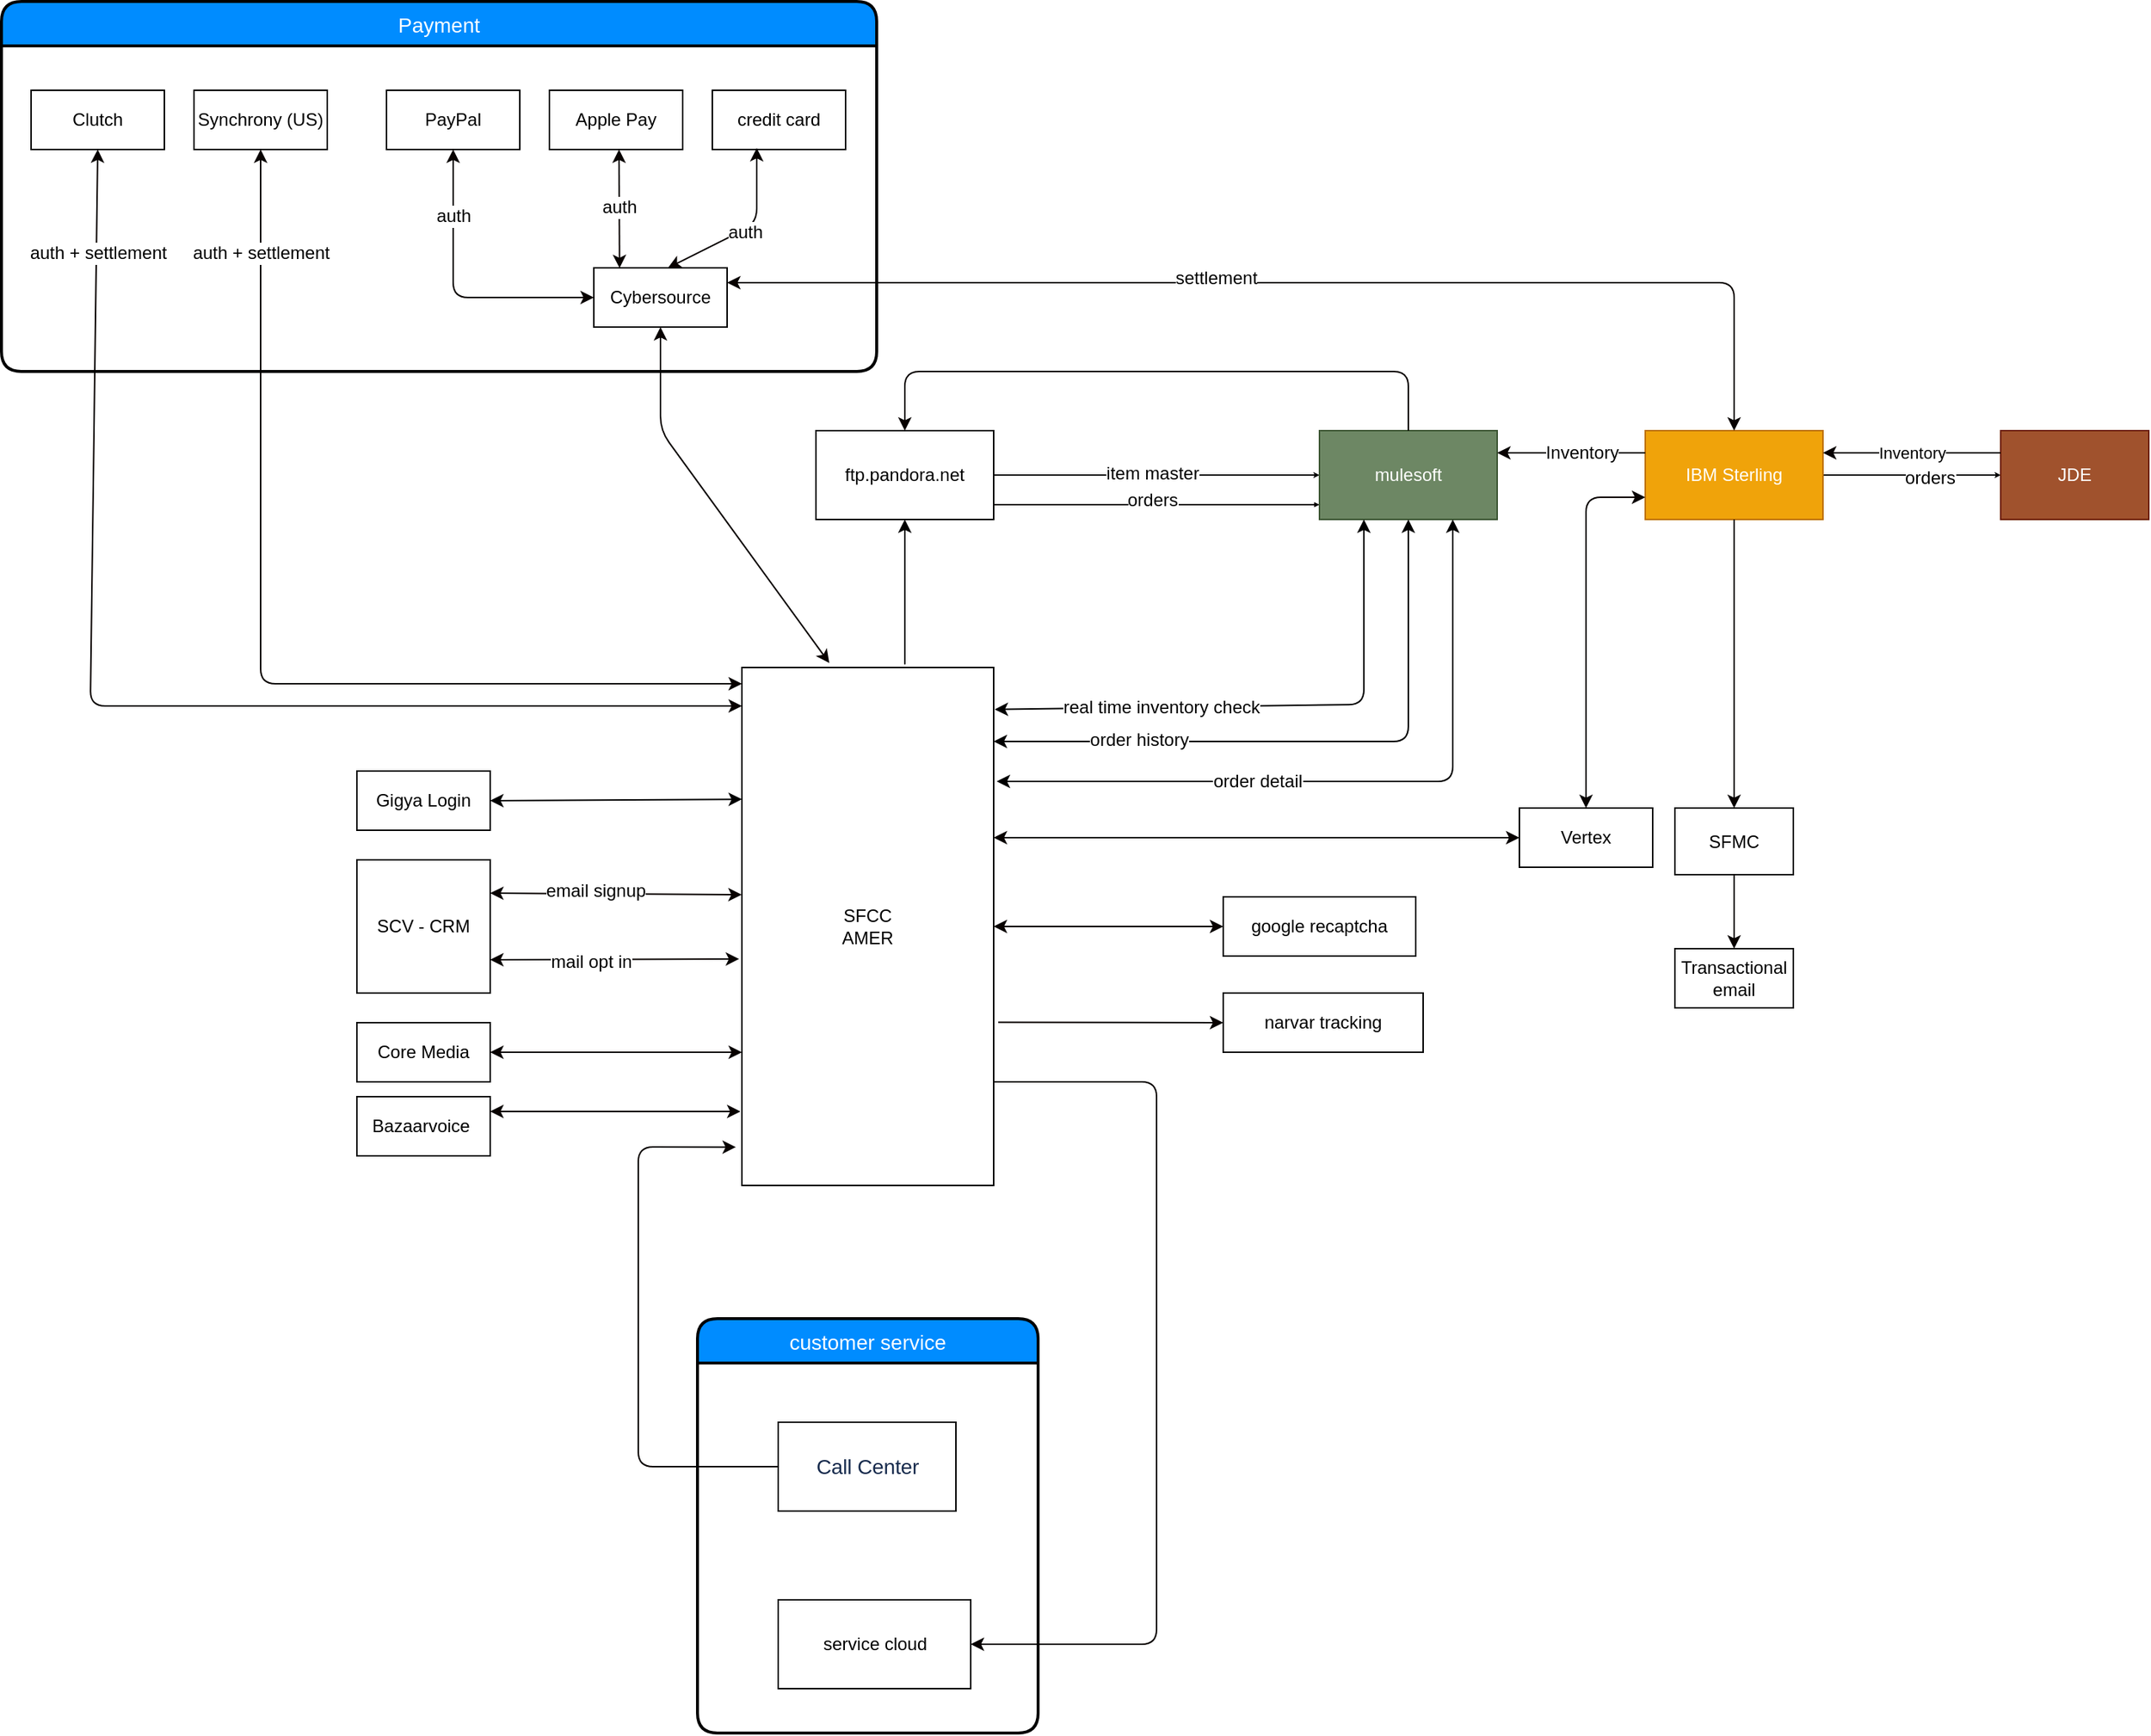 <mxfile version="12.0.2" type="github" pages="2"><diagram name="Page-1" id="3icEu7I5XqVcEI4lYJHm"><mxGraphModel dx="2571" dy="1733" grid="1" gridSize="10" guides="1" tooltips="1" connect="1" arrows="1" fold="1" page="1" pageScale="1" pageWidth="850" pageHeight="1100" math="0" shadow="0"><root><mxCell id="0"/><mxCell id="1" parent="0"/><mxCell id="V_cC2gT6HBl9BK8JK8mR-5" value="" style="edgeStyle=orthogonalEdgeStyle;rounded=0;orthogonalLoop=1;jettySize=auto;html=1;exitX=0.647;exitY=-0.006;exitDx=0;exitDy=0;exitPerimeter=0;" parent="1" source="V_cC2gT6HBl9BK8JK8mR-1" target="V_cC2gT6HBl9BK8JK8mR-4" edge="1"><mxGeometry relative="1" as="geometry"/></mxCell><mxCell id="V_cC2gT6HBl9BK8JK8mR-1" value="SFCC&lt;br&gt;AMER" style="rounded=0;whiteSpace=wrap;html=1;" parent="1" vertex="1"><mxGeometry x="-570" y="280" width="170" height="350" as="geometry"/></mxCell><mxCell id="V_cC2gT6HBl9BK8JK8mR-44" value="Core Media" style="rounded=0;whiteSpace=wrap;html=1;" parent="1" vertex="1"><mxGeometry x="-830" y="520" width="90" height="40" as="geometry"/></mxCell><mxCell id="V_cC2gT6HBl9BK8JK8mR-7" value="" style="edgeStyle=orthogonalEdgeStyle;rounded=0;orthogonalLoop=1;jettySize=auto;html=1;strokeWidth=1;fillColor=#fa6800;strokeColor=#080200;endArrow=block;endFill=1;endSize=1;jumpSize=1;" parent="1" source="V_cC2gT6HBl9BK8JK8mR-4" target="V_cC2gT6HBl9BK8JK8mR-6" edge="1"><mxGeometry relative="1" as="geometry"><Array as="points"><mxPoint x="-240" y="170"/><mxPoint x="-240" y="170"/></Array></mxGeometry></mxCell><mxCell id="V_cC2gT6HBl9BK8JK8mR-15" value="orders" style="text;html=1;resizable=0;points=[];align=center;verticalAlign=middle;labelBackgroundColor=#ffffff;" parent="V_cC2gT6HBl9BK8JK8mR-7" vertex="1" connectable="0"><mxGeometry x="-0.027" y="3" relative="1" as="geometry"><mxPoint as="offset"/></mxGeometry></mxCell><mxCell id="V_cC2gT6HBl9BK8JK8mR-20" value="" style="edgeStyle=orthogonalEdgeStyle;rounded=0;jumpSize=1;orthogonalLoop=1;jettySize=auto;html=1;endArrow=classic;endFill=1;endSize=1;strokeWidth=1;entryX=0;entryY=0.5;entryDx=0;entryDy=0;" parent="1" source="V_cC2gT6HBl9BK8JK8mR-4" target="V_cC2gT6HBl9BK8JK8mR-6" edge="1"><mxGeometry relative="1" as="geometry"><mxPoint x="-320" y="150" as="targetPoint"/></mxGeometry></mxCell><mxCell id="V_cC2gT6HBl9BK8JK8mR-21" value="item master" style="text;html=1;resizable=0;points=[];align=center;verticalAlign=middle;labelBackgroundColor=#ffffff;" parent="V_cC2gT6HBl9BK8JK8mR-20" vertex="1" connectable="0"><mxGeometry x="-0.028" y="1" relative="1" as="geometry"><mxPoint as="offset"/></mxGeometry></mxCell><mxCell id="V_cC2gT6HBl9BK8JK8mR-4" value="ftp.pandora.net" style="rounded=0;whiteSpace=wrap;html=1;" parent="1" vertex="1"><mxGeometry x="-520" y="120" width="120" height="60" as="geometry"/></mxCell><mxCell id="V_cC2gT6HBl9BK8JK8mR-6" value="mulesoft" style="rounded=0;whiteSpace=wrap;html=1;fillColor=#6d8764;strokeColor=#3A5431;fontColor=#ffffff;" parent="1" vertex="1"><mxGeometry x="-180" y="120" width="120" height="60" as="geometry"/></mxCell><mxCell id="V_cC2gT6HBl9BK8JK8mR-24" value="" style="edgeStyle=orthogonalEdgeStyle;rounded=0;jumpSize=1;orthogonalLoop=1;jettySize=auto;html=1;endArrow=classic;endFill=1;endSize=1;strokeWidth=1;" parent="1" source="V_cC2gT6HBl9BK8JK8mR-8" target="V_cC2gT6HBl9BK8JK8mR-23" edge="1"><mxGeometry relative="1" as="geometry"/></mxCell><mxCell id="V_cC2gT6HBl9BK8JK8mR-97" value="orders" style="text;html=1;resizable=0;points=[];align=center;verticalAlign=middle;labelBackgroundColor=#ffffff;" parent="V_cC2gT6HBl9BK8JK8mR-24" vertex="1" connectable="0"><mxGeometry x="0.2" y="-2" relative="1" as="geometry"><mxPoint as="offset"/></mxGeometry></mxCell><mxCell id="V_cC2gT6HBl9BK8JK8mR-8" value="IBM Sterling" style="rounded=0;whiteSpace=wrap;html=1;fillColor=#f0a30a;strokeColor=#BD7000;fontColor=#ffffff;" parent="1" vertex="1"><mxGeometry x="40" y="120" width="120" height="60" as="geometry"/></mxCell><mxCell id="V_cC2gT6HBl9BK8JK8mR-23" value="JDE" style="rounded=0;whiteSpace=wrap;html=1;fillColor=#a0522d;strokeColor=#6D1F00;fontColor=#ffffff;" parent="1" vertex="1"><mxGeometry x="280" y="120" width="100" height="60" as="geometry"/></mxCell><mxCell id="V_cC2gT6HBl9BK8JK8mR-33" value="" style="endArrow=classic;startArrow=classic;html=1;strokeWidth=1;entryX=0.25;entryY=1;entryDx=0;entryDy=0;exitX=1.004;exitY=0.081;exitDx=0;exitDy=0;exitPerimeter=0;" parent="1" source="V_cC2gT6HBl9BK8JK8mR-1" target="V_cC2gT6HBl9BK8JK8mR-6" edge="1"><mxGeometry width="50" height="50" relative="1" as="geometry"><mxPoint x="-400" y="340" as="sourcePoint"/><mxPoint x="-350" y="290" as="targetPoint"/><Array as="points"><mxPoint x="-150" y="305"/></Array></mxGeometry></mxCell><mxCell id="V_cC2gT6HBl9BK8JK8mR-34" value="real time inventory check" style="text;html=1;resizable=0;points=[];align=center;verticalAlign=middle;labelBackgroundColor=#ffffff;" parent="V_cC2gT6HBl9BK8JK8mR-33" vertex="1" connectable="0"><mxGeometry x="-0.398" relative="1" as="geometry"><mxPoint as="offset"/></mxGeometry></mxCell><mxCell id="V_cC2gT6HBl9BK8JK8mR-35" value="" style="endArrow=classic;startArrow=classic;html=1;strokeWidth=1;entryX=0.5;entryY=1;entryDx=0;entryDy=0;" parent="1" target="V_cC2gT6HBl9BK8JK8mR-6" edge="1"><mxGeometry width="50" height="50" relative="1" as="geometry"><mxPoint x="-400" y="330" as="sourcePoint"/><mxPoint x="-350" y="310" as="targetPoint"/><Array as="points"><mxPoint x="-120" y="330"/></Array></mxGeometry></mxCell><mxCell id="V_cC2gT6HBl9BK8JK8mR-36" value="order history" style="text;html=1;resizable=0;points=[];align=center;verticalAlign=middle;labelBackgroundColor=#ffffff;" parent="V_cC2gT6HBl9BK8JK8mR-35" vertex="1" connectable="0"><mxGeometry x="-0.545" y="1" relative="1" as="geometry"><mxPoint as="offset"/></mxGeometry></mxCell><mxCell id="V_cC2gT6HBl9BK8JK8mR-37" value="" style="endArrow=classic;startArrow=classic;html=1;strokeWidth=1;entryX=0.75;entryY=1;entryDx=0;entryDy=0;exitX=1.012;exitY=0.22;exitDx=0;exitDy=0;exitPerimeter=0;" parent="1" source="V_cC2gT6HBl9BK8JK8mR-1" target="V_cC2gT6HBl9BK8JK8mR-6" edge="1"><mxGeometry width="50" height="50" relative="1" as="geometry"><mxPoint x="-400" y="370" as="sourcePoint"/><mxPoint x="-350" y="320" as="targetPoint"/><Array as="points"><mxPoint x="-90" y="357"/></Array></mxGeometry></mxCell><mxCell id="V_cC2gT6HBl9BK8JK8mR-38" value="order detail" style="text;html=1;resizable=0;points=[];align=center;verticalAlign=middle;labelBackgroundColor=#ffffff;" parent="V_cC2gT6HBl9BK8JK8mR-37" vertex="1" connectable="0"><mxGeometry x="-0.276" relative="1" as="geometry"><mxPoint as="offset"/></mxGeometry></mxCell><mxCell id="V_cC2gT6HBl9BK8JK8mR-39" value="Gigya Login" style="rounded=0;whiteSpace=wrap;html=1;" parent="1" vertex="1"><mxGeometry x="-830" y="350" width="90" height="40" as="geometry"/></mxCell><mxCell id="V_cC2gT6HBl9BK8JK8mR-40" value="" style="endArrow=classic;startArrow=classic;html=1;strokeWidth=1;exitX=1;exitY=0.5;exitDx=0;exitDy=0;entryX=0;entryY=0.126;entryDx=0;entryDy=0;entryPerimeter=0;" parent="1" source="V_cC2gT6HBl9BK8JK8mR-39" edge="1"><mxGeometry width="50" height="50" relative="1" as="geometry"><mxPoint x="-620" y="390" as="sourcePoint"/><mxPoint x="-570" y="369.06" as="targetPoint"/><Array as="points"/></mxGeometry></mxCell><mxCell id="V_cC2gT6HBl9BK8JK8mR-41" value="SCV - CRM" style="rounded=0;whiteSpace=wrap;html=1;" parent="1" vertex="1"><mxGeometry x="-830" y="410" width="90" height="90" as="geometry"/></mxCell><mxCell id="V_cC2gT6HBl9BK8JK8mR-42" value="SFMC" style="rounded=0;whiteSpace=wrap;html=1;" parent="1" vertex="1"><mxGeometry x="60" y="375" width="80" height="45" as="geometry"/></mxCell><mxCell id="V_cC2gT6HBl9BK8JK8mR-48" value="" style="endArrow=classic;startArrow=classic;html=1;strokeColor=#080200;strokeWidth=1;exitX=1;exitY=0.25;exitDx=0;exitDy=0;entryX=-0.001;entryY=0.334;entryDx=0;entryDy=0;entryPerimeter=0;" parent="1" source="V_cC2gT6HBl9BK8JK8mR-41" edge="1"><mxGeometry width="50" height="50" relative="1" as="geometry"><mxPoint x="-590" y="420" as="sourcePoint"/><mxPoint x="-570.17" y="433.54" as="targetPoint"/></mxGeometry></mxCell><mxCell id="V_cC2gT6HBl9BK8JK8mR-49" value="email signup" style="text;html=1;resizable=0;points=[];align=center;verticalAlign=middle;labelBackgroundColor=#ffffff;" parent="V_cC2gT6HBl9BK8JK8mR-48" vertex="1" connectable="0"><mxGeometry x="-0.165" y="2" relative="1" as="geometry"><mxPoint as="offset"/></mxGeometry></mxCell><mxCell id="V_cC2gT6HBl9BK8JK8mR-50" value="" style="endArrow=classic;startArrow=classic;html=1;strokeColor=#080200;strokeWidth=1;exitX=1;exitY=0.75;exitDx=0;exitDy=0;entryX=-0.011;entryY=0.474;entryDx=0;entryDy=0;entryPerimeter=0;" parent="1" source="V_cC2gT6HBl9BK8JK8mR-41" edge="1"><mxGeometry width="50" height="50" relative="1" as="geometry"><mxPoint x="-670" y="390" as="sourcePoint"/><mxPoint x="-571.87" y="476.94" as="targetPoint"/></mxGeometry></mxCell><mxCell id="V_cC2gT6HBl9BK8JK8mR-51" value="mail opt in" style="text;html=1;resizable=0;points=[];align=center;verticalAlign=middle;labelBackgroundColor=#ffffff;" parent="V_cC2gT6HBl9BK8JK8mR-50" vertex="1" connectable="0"><mxGeometry x="-0.291" relative="1" as="geometry"><mxPoint x="8.5" y="1" as="offset"/></mxGeometry></mxCell><mxCell id="V_cC2gT6HBl9BK8JK8mR-56" value="Cybersource" style="rounded=0;whiteSpace=wrap;html=1;" parent="1" vertex="1"><mxGeometry x="-670" y="10" width="90" height="40" as="geometry"/></mxCell><mxCell id="V_cC2gT6HBl9BK8JK8mR-63" value="Apple Pay" style="rounded=0;whiteSpace=wrap;html=1;" parent="1" vertex="1"><mxGeometry x="-700" y="-110" width="90" height="40" as="geometry"/></mxCell><mxCell id="V_cC2gT6HBl9BK8JK8mR-58" value="" style="endArrow=classic;startArrow=classic;html=1;strokeColor=#080200;strokeWidth=1;entryX=0.5;entryY=1;entryDx=0;entryDy=0;" parent="1" target="V_cC2gT6HBl9BK8JK8mR-56" edge="1"><mxGeometry width="50" height="50" relative="1" as="geometry"><mxPoint x="-511" y="277" as="sourcePoint"/><mxPoint x="-460" y="240" as="targetPoint"/><Array as="points"><mxPoint x="-625" y="120"/></Array></mxGeometry></mxCell><mxCell id="V_cC2gT6HBl9BK8JK8mR-60" value="PayPal" style="rounded=0;whiteSpace=wrap;html=1;" parent="1" vertex="1"><mxGeometry x="-810" y="-110" width="90" height="40" as="geometry"/></mxCell><mxCell id="V_cC2gT6HBl9BK8JK8mR-62" value="" style="endArrow=classic;startArrow=classic;html=1;strokeColor=#080200;strokeWidth=1;entryX=0;entryY=0.5;entryDx=0;entryDy=0;exitX=0.5;exitY=1;exitDx=0;exitDy=0;" parent="1" source="V_cC2gT6HBl9BK8JK8mR-60" target="V_cC2gT6HBl9BK8JK8mR-56" edge="1"><mxGeometry width="50" height="50" relative="1" as="geometry"><mxPoint x="-730" y="60" as="sourcePoint"/><mxPoint x="-680" y="10" as="targetPoint"/><Array as="points"><mxPoint x="-765" y="30"/></Array></mxGeometry></mxCell><mxCell id="scgPz5cgnYkhwIzWvn8L-9" value="auth" style="text;html=1;resizable=0;points=[];align=center;verticalAlign=middle;labelBackgroundColor=#ffffff;" parent="V_cC2gT6HBl9BK8JK8mR-62" vertex="1" connectable="0"><mxGeometry x="-0.537" relative="1" as="geometry"><mxPoint as="offset"/></mxGeometry></mxCell><mxCell id="V_cC2gT6HBl9BK8JK8mR-65" value="" style="endArrow=classic;startArrow=classic;html=1;strokeColor=#080200;strokeWidth=1;entryX=0.5;entryY=1;entryDx=0;entryDy=0;exitX=0.193;exitY=0.004;exitDx=0;exitDy=0;exitPerimeter=0;" parent="1" source="V_cC2gT6HBl9BK8JK8mR-56" edge="1"><mxGeometry width="50" height="50" relative="1" as="geometry"><mxPoint x="-657.11" y="11.48" as="sourcePoint"/><mxPoint x="-653" y="-70" as="targetPoint"/></mxGeometry></mxCell><mxCell id="scgPz5cgnYkhwIzWvn8L-8" value="auth" style="text;html=1;resizable=0;points=[];align=center;verticalAlign=middle;labelBackgroundColor=#ffffff;" parent="V_cC2gT6HBl9BK8JK8mR-65" vertex="1" connectable="0"><mxGeometry x="0.039" relative="1" as="geometry"><mxPoint as="offset"/></mxGeometry></mxCell><mxCell id="V_cC2gT6HBl9BK8JK8mR-66" value="Synchrony (US)" style="rounded=0;whiteSpace=wrap;html=1;" parent="1" vertex="1"><mxGeometry x="-940" y="-110" width="90" height="40" as="geometry"/></mxCell><mxCell id="V_cC2gT6HBl9BK8JK8mR-67" value="Clutch" style="rounded=0;whiteSpace=wrap;html=1;" parent="1" vertex="1"><mxGeometry x="-1050" y="-110" width="90" height="40" as="geometry"/></mxCell><mxCell id="V_cC2gT6HBl9BK8JK8mR-68" value="" style="endArrow=classic;startArrow=classic;html=1;strokeColor=#080200;strokeWidth=1;exitX=0.5;exitY=1;exitDx=0;exitDy=0;" parent="1" source="V_cC2gT6HBl9BK8JK8mR-66" edge="1"><mxGeometry width="50" height="50" relative="1" as="geometry"><mxPoint x="-730" y="170" as="sourcePoint"/><mxPoint x="-570" y="291" as="targetPoint"/><Array as="points"><mxPoint x="-895" y="291"/></Array></mxGeometry></mxCell><mxCell id="scgPz5cgnYkhwIzWvn8L-10" value="auth + settlement" style="text;html=1;resizable=0;points=[];align=center;verticalAlign=middle;labelBackgroundColor=#ffffff;" parent="V_cC2gT6HBl9BK8JK8mR-68" vertex="1" connectable="0"><mxGeometry x="-0.652" y="-1" relative="1" as="geometry"><mxPoint x="1" y="-50" as="offset"/></mxGeometry></mxCell><mxCell id="V_cC2gT6HBl9BK8JK8mR-69" value="&lt;span style=&quot;font-size: 12px&quot;&gt;auth + settlement&lt;/span&gt;" style="endArrow=classic;startArrow=classic;html=1;strokeColor=#080200;strokeWidth=1;entryX=0.5;entryY=1;entryDx=0;entryDy=0;" parent="1" target="V_cC2gT6HBl9BK8JK8mR-67" edge="1"><mxGeometry x="0.829" y="-1" width="50" height="50" relative="1" as="geometry"><mxPoint x="-570" y="306" as="sourcePoint"/><mxPoint x="-570" y="250" as="targetPoint"/><Array as="points"><mxPoint x="-1010" y="306"/></Array><mxPoint as="offset"/></mxGeometry></mxCell><mxCell id="V_cC2gT6HBl9BK8JK8mR-76" value="" style="endArrow=classic;startArrow=classic;html=1;strokeColor=#080200;strokeWidth=1;exitX=1;exitY=0.5;exitDx=0;exitDy=0;" parent="1" source="V_cC2gT6HBl9BK8JK8mR-44" edge="1"><mxGeometry width="50" height="50" relative="1" as="geometry"><mxPoint x="-740" y="560" as="sourcePoint"/><mxPoint x="-570" y="540" as="targetPoint"/></mxGeometry></mxCell><mxCell id="V_cC2gT6HBl9BK8JK8mR-78" value="Vertex" style="rounded=0;whiteSpace=wrap;html=1;" parent="1" vertex="1"><mxGeometry x="-45" y="375" width="90" height="40" as="geometry"/></mxCell><mxCell id="V_cC2gT6HBl9BK8JK8mR-79" value="" style="endArrow=classic;startArrow=classic;html=1;strokeColor=#080200;strokeWidth=1;entryX=0.5;entryY=0;entryDx=0;entryDy=0;exitX=1;exitY=0.25;exitDx=0;exitDy=0;" parent="1" source="V_cC2gT6HBl9BK8JK8mR-56" target="V_cC2gT6HBl9BK8JK8mR-8" edge="1"><mxGeometry width="50" height="50" relative="1" as="geometry"><mxPoint x="-580" y="70" as="sourcePoint"/><mxPoint x="70" y="110" as="targetPoint"/><Array as="points"><mxPoint x="100" y="20"/></Array></mxGeometry></mxCell><mxCell id="scgPz5cgnYkhwIzWvn8L-1" value="settlement" style="text;html=1;resizable=0;points=[];align=center;verticalAlign=middle;labelBackgroundColor=#ffffff;" parent="V_cC2gT6HBl9BK8JK8mR-79" vertex="1" connectable="0"><mxGeometry x="-0.155" y="3" relative="1" as="geometry"><mxPoint as="offset"/></mxGeometry></mxCell><mxCell id="V_cC2gT6HBl9BK8JK8mR-80" value="" style="endArrow=classic;startArrow=classic;html=1;strokeColor=#080200;strokeWidth=1;entryX=0;entryY=0.5;entryDx=0;entryDy=0;exitX=1;exitY=0.5;exitDx=0;exitDy=0;" parent="1" target="V_cC2gT6HBl9BK8JK8mR-78" edge="1"><mxGeometry width="50" height="50" relative="1" as="geometry"><mxPoint x="-400" y="395" as="sourcePoint"/><mxPoint x="-350" y="380" as="targetPoint"/></mxGeometry></mxCell><mxCell id="V_cC2gT6HBl9BK8JK8mR-81" value="" style="endArrow=classic;startArrow=classic;html=1;strokeColor=#080200;strokeWidth=1;entryX=0;entryY=0.75;entryDx=0;entryDy=0;exitX=0.5;exitY=0;exitDx=0;exitDy=0;" parent="1" source="V_cC2gT6HBl9BK8JK8mR-78" target="V_cC2gT6HBl9BK8JK8mR-8" edge="1"><mxGeometry width="50" height="50" relative="1" as="geometry"><mxPoint y="370" as="sourcePoint"/><mxPoint x="30" y="370" as="targetPoint"/><Array as="points"><mxPoint y="165"/></Array></mxGeometry></mxCell><mxCell id="V_cC2gT6HBl9BK8JK8mR-85" value="Bazaarvoice&amp;nbsp;" style="rounded=0;whiteSpace=wrap;html=1;" parent="1" vertex="1"><mxGeometry x="-830" y="570" width="90" height="40" as="geometry"/></mxCell><mxCell id="V_cC2gT6HBl9BK8JK8mR-88" value="" style="endArrow=classic;startArrow=classic;html=1;strokeColor=#080200;strokeWidth=1;exitX=1;exitY=0.25;exitDx=0;exitDy=0;" parent="1" source="V_cC2gT6HBl9BK8JK8mR-85" edge="1"><mxGeometry width="50" height="50" relative="1" as="geometry"><mxPoint x="-740" y="630" as="sourcePoint"/><mxPoint x="-571" y="580" as="targetPoint"/></mxGeometry></mxCell><mxCell id="V_cC2gT6HBl9BK8JK8mR-95" value="Payment" style="swimlane;childLayout=stackLayout;horizontal=1;startSize=30;horizontalStack=0;fillColor=#008cff;fontColor=#FFFFFF;rounded=1;fontSize=14;fontStyle=0;strokeWidth=2;resizeParent=0;resizeLast=1;shadow=0;dashed=0;align=center;" parent="1" vertex="1"><mxGeometry x="-1070" y="-170" width="591" height="250" as="geometry"><mxRectangle x="-1070" y="-170" width="90" height="30" as="alternateBounds"/></mxGeometry></mxCell><mxCell id="V_cC2gT6HBl9BK8JK8mR-98" value="Inventory" style="endArrow=classic;html=1;strokeColor=#080200;strokeWidth=1;entryX=1;entryY=0.25;entryDx=0;entryDy=0;exitX=0;exitY=0.25;exitDx=0;exitDy=0;" parent="1" source="V_cC2gT6HBl9BK8JK8mR-23" target="V_cC2gT6HBl9BK8JK8mR-8" edge="1"><mxGeometry width="50" height="50" relative="1" as="geometry"><mxPoint x="230" y="140" as="sourcePoint"/><mxPoint x="280" y="90" as="targetPoint"/></mxGeometry></mxCell><mxCell id="9Npi8_EjcijGg6YAnJOB-1" value="google recaptcha" style="rounded=0;whiteSpace=wrap;html=1;fillColor=none;" parent="1" vertex="1"><mxGeometry x="-245" y="435" width="130" height="40" as="geometry"/></mxCell><mxCell id="9Npi8_EjcijGg6YAnJOB-2" value="" style="endArrow=classic;startArrow=classic;html=1;strokeColor=#080200;strokeWidth=1;entryX=0;entryY=0.5;entryDx=0;entryDy=0;exitX=1;exitY=0.5;exitDx=0;exitDy=0;" parent="1" source="V_cC2gT6HBl9BK8JK8mR-1" target="9Npi8_EjcijGg6YAnJOB-1" edge="1"><mxGeometry width="50" height="50" relative="1" as="geometry"><mxPoint x="-400" y="490" as="sourcePoint"/><mxPoint x="-350" y="440" as="targetPoint"/></mxGeometry></mxCell><mxCell id="9Npi8_EjcijGg6YAnJOB-9" value="" style="endArrow=classic;html=1;strokeColor=#080200;strokeWidth=1;entryX=1;entryY=0.25;entryDx=0;entryDy=0;exitX=0;exitY=0.25;exitDx=0;exitDy=0;" parent="1" source="V_cC2gT6HBl9BK8JK8mR-8" target="V_cC2gT6HBl9BK8JK8mR-6" edge="1"><mxGeometry width="50" height="50" relative="1" as="geometry"><mxPoint x="-60" y="170" as="sourcePoint"/><mxPoint x="-10" y="120" as="targetPoint"/></mxGeometry></mxCell><mxCell id="9Npi8_EjcijGg6YAnJOB-10" value="Inventory" style="text;html=1;resizable=0;points=[];align=center;verticalAlign=middle;labelBackgroundColor=#ffffff;" parent="9Npi8_EjcijGg6YAnJOB-9" vertex="1" connectable="0"><mxGeometry x="-0.14" relative="1" as="geometry"><mxPoint as="offset"/></mxGeometry></mxCell><mxCell id="iVwGrD9HsoJ9i1hY2Q_u-1" value="" style="endArrow=classic;html=1;strokeColor=#080200;strokeWidth=1;exitX=0.5;exitY=0;exitDx=0;exitDy=0;entryX=0.5;entryY=0;entryDx=0;entryDy=0;" parent="1" source="V_cC2gT6HBl9BK8JK8mR-6" target="V_cC2gT6HBl9BK8JK8mR-4" edge="1"><mxGeometry width="50" height="50" relative="1" as="geometry"><mxPoint x="-480" y="150" as="sourcePoint"/><mxPoint x="-430" y="100" as="targetPoint"/><Array as="points"><mxPoint x="-120" y="80"/><mxPoint x="-460" y="80"/></Array></mxGeometry></mxCell><mxCell id="MaIgf1kPmnHuQDMeoxbi-1" value="&lt;span style=&quot;color: rgb(23 , 43 , 77) ; font-size: 14px ; letter-spacing: -0.07px ; white-space: pre-wrap ; background-color: rgb(255 , 255 , 255)&quot;&gt;Call Center&lt;/span&gt;" style="rounded=0;whiteSpace=wrap;html=1;fillColor=none;" parent="1" vertex="1"><mxGeometry x="-545.5" y="790" width="120" height="60" as="geometry"/></mxCell><mxCell id="MaIgf1kPmnHuQDMeoxbi-2" value="" style="endArrow=classic;html=1;strokeColor=#080200;strokeWidth=1;entryX=-0.024;entryY=0.926;entryDx=0;entryDy=0;exitX=0;exitY=0.5;exitDx=0;exitDy=0;entryPerimeter=0;" parent="1" source="MaIgf1kPmnHuQDMeoxbi-1" target="V_cC2gT6HBl9BK8JK8mR-1" edge="1"><mxGeometry width="50" height="50" relative="1" as="geometry"><mxPoint x="-510" y="720" as="sourcePoint"/><mxPoint x="-460" y="670" as="targetPoint"/><Array as="points"><mxPoint x="-640" y="820"/><mxPoint x="-640" y="604"/></Array></mxGeometry></mxCell><mxCell id="MaIgf1kPmnHuQDMeoxbi-3" value="service cloud" style="rounded=0;whiteSpace=wrap;html=1;fillColor=none;" parent="1" vertex="1"><mxGeometry x="-545.5" y="910" width="130" height="60" as="geometry"/></mxCell><mxCell id="MaIgf1kPmnHuQDMeoxbi-4" value="" style="endArrow=classic;html=1;strokeColor=#080200;strokeWidth=1;entryX=1;entryY=0.5;entryDx=0;entryDy=0;" parent="1" target="MaIgf1kPmnHuQDMeoxbi-3" edge="1"><mxGeometry width="50" height="50" relative="1" as="geometry"><mxPoint x="-400" y="560" as="sourcePoint"/><mxPoint x="-350" y="570" as="targetPoint"/><Array as="points"><mxPoint x="-290" y="560"/><mxPoint x="-290" y="940"/></Array></mxGeometry></mxCell><mxCell id="MaIgf1kPmnHuQDMeoxbi-7" value="customer service" style="swimlane;childLayout=stackLayout;horizontal=1;startSize=30;horizontalStack=0;fillColor=#008cff;fontColor=#FFFFFF;rounded=1;fontSize=14;fontStyle=0;strokeWidth=2;resizeParent=0;resizeLast=1;shadow=0;dashed=0;align=center;" parent="1" vertex="1"><mxGeometry x="-600" y="720" width="230" height="280" as="geometry"/></mxCell><mxCell id="u5Q9tlcLcI0Oim-ChqrU-1" value="narvar tracking" style="rounded=0;whiteSpace=wrap;html=1;fillColor=none;" parent="1" vertex="1"><mxGeometry x="-245" y="500" width="135" height="40" as="geometry"/></mxCell><mxCell id="u5Q9tlcLcI0Oim-ChqrU-2" value="" style="endArrow=classic;html=1;strokeColor=#080200;strokeWidth=1;entryX=0;entryY=0.5;entryDx=0;entryDy=0;exitX=1.018;exitY=0.685;exitDx=0;exitDy=0;exitPerimeter=0;" parent="1" source="V_cC2gT6HBl9BK8JK8mR-1" target="u5Q9tlcLcI0Oim-ChqrU-1" edge="1"><mxGeometry width="50" height="50" relative="1" as="geometry"><mxPoint x="-410" y="550" as="sourcePoint"/><mxPoint x="-360" y="500" as="targetPoint"/></mxGeometry></mxCell><mxCell id="u5Q9tlcLcI0Oim-ChqrU-3" value="Transactional email" style="rounded=0;whiteSpace=wrap;html=1;fillColor=none;" parent="1" vertex="1"><mxGeometry x="60" y="470" width="80" height="40" as="geometry"/></mxCell><mxCell id="u5Q9tlcLcI0Oim-ChqrU-4" value="" style="endArrow=classic;html=1;strokeColor=#080200;strokeWidth=1;exitX=0.5;exitY=1;exitDx=0;exitDy=0;entryX=0.5;entryY=0;entryDx=0;entryDy=0;" parent="1" source="V_cC2gT6HBl9BK8JK8mR-42" target="u5Q9tlcLcI0Oim-ChqrU-3" edge="1"><mxGeometry width="50" height="50" relative="1" as="geometry"><mxPoint x="70" y="470" as="sourcePoint"/><mxPoint x="120" y="420" as="targetPoint"/></mxGeometry></mxCell><mxCell id="u5Q9tlcLcI0Oim-ChqrU-5" value="" style="endArrow=classic;html=1;strokeColor=#080200;strokeWidth=1;exitX=0.5;exitY=1;exitDx=0;exitDy=0;entryX=0.5;entryY=0;entryDx=0;entryDy=0;" parent="1" source="V_cC2gT6HBl9BK8JK8mR-8" edge="1" target="V_cC2gT6HBl9BK8JK8mR-42"><mxGeometry width="50" height="50" relative="1" as="geometry"><mxPoint x="140" y="185" as="sourcePoint"/><mxPoint x="140" y="375" as="targetPoint"/></mxGeometry></mxCell><mxCell id="scgPz5cgnYkhwIzWvn8L-4" value="credit card" style="rounded=0;whiteSpace=wrap;html=1;" parent="1" vertex="1"><mxGeometry x="-590" y="-110" width="90" height="40" as="geometry"/></mxCell><mxCell id="scgPz5cgnYkhwIzWvn8L-6" value="" style="endArrow=classic;startArrow=classic;html=1;strokeColor=#080200;strokeWidth=1;" parent="1" edge="1"><mxGeometry width="50" height="50" relative="1" as="geometry"><mxPoint x="-620" y="10" as="sourcePoint"/><mxPoint x="-560" y="-71" as="targetPoint"/><Array as="points"><mxPoint x="-560" y="-20"/></Array></mxGeometry></mxCell><mxCell id="scgPz5cgnYkhwIzWvn8L-7" value="auth" style="text;html=1;resizable=0;points=[];align=center;verticalAlign=middle;labelBackgroundColor=#ffffff;" parent="scgPz5cgnYkhwIzWvn8L-6" vertex="1" connectable="0"><mxGeometry x="-0.034" y="-1" relative="1" as="geometry"><mxPoint as="offset"/></mxGeometry></mxCell></root></mxGraphModel></diagram><diagram name="Page-2" id="EIWfKB5VZkjwGk6W3vlg"><mxGraphModel dx="2725" dy="745" grid="1" gridSize="10" guides="1" tooltips="1" connect="1" arrows="1" fold="1" page="1" pageScale="1" pageWidth="850" pageHeight="1100" math="0" shadow="0"><root><mxCell id="0ujQlf1UAHg-DbxSeM3T-0"/><mxCell id="0ujQlf1UAHg-DbxSeM3T-1" parent="0ujQlf1UAHg-DbxSeM3T-0"/><mxCell id="hommJBHPnSOby9O2m99H-1" value="" style="rounded=0;whiteSpace=wrap;html=1;" parent="0ujQlf1UAHg-DbxSeM3T-1" vertex="1"><mxGeometry x="-570" y="280" width="170" height="530" as="geometry"/></mxCell><mxCell id="hommJBHPnSOby9O2m99H-2" value="Core Media" style="rounded=0;whiteSpace=wrap;html=1;" parent="0ujQlf1UAHg-DbxSeM3T-1" vertex="1"><mxGeometry x="-220" y="464.357" width="90" height="40" as="geometry"/></mxCell><mxCell id="hommJBHPnSOby9O2m99H-3" value="" style="edgeStyle=orthogonalEdgeStyle;rounded=0;orthogonalLoop=1;jettySize=auto;html=1;strokeWidth=1;fillColor=#fa6800;strokeColor=#080200;endArrow=block;endFill=1;endSize=1;jumpSize=1;" parent="0ujQlf1UAHg-DbxSeM3T-1" source="hommJBHPnSOby9O2m99H-7" target="hommJBHPnSOby9O2m99H-8" edge="1"><mxGeometry relative="1" as="geometry"><Array as="points"><mxPoint x="-240" y="170"/><mxPoint x="-240" y="170"/></Array></mxGeometry></mxCell><mxCell id="hommJBHPnSOby9O2m99H-4" value="orders" style="text;html=1;resizable=0;points=[];align=center;verticalAlign=middle;labelBackgroundColor=#ffffff;" parent="hommJBHPnSOby9O2m99H-3" vertex="1" connectable="0"><mxGeometry x="-0.027" y="3" relative="1" as="geometry"><mxPoint as="offset"/></mxGeometry></mxCell><mxCell id="hommJBHPnSOby9O2m99H-5" value="" style="edgeStyle=orthogonalEdgeStyle;rounded=0;jumpSize=1;orthogonalLoop=1;jettySize=auto;html=1;endArrow=classic;endFill=1;endSize=1;strokeWidth=1;entryX=0;entryY=0.5;entryDx=0;entryDy=0;" parent="0ujQlf1UAHg-DbxSeM3T-1" source="hommJBHPnSOby9O2m99H-7" target="hommJBHPnSOby9O2m99H-8" edge="1"><mxGeometry relative="1" as="geometry"><mxPoint x="-320" y="150" as="targetPoint"/></mxGeometry></mxCell><mxCell id="hommJBHPnSOby9O2m99H-6" value="item master" style="text;html=1;resizable=0;points=[];align=center;verticalAlign=middle;labelBackgroundColor=#ffffff;" parent="hommJBHPnSOby9O2m99H-5" vertex="1" connectable="0"><mxGeometry x="-0.028" y="1" relative="1" as="geometry"><mxPoint as="offset"/></mxGeometry></mxCell><mxCell id="hommJBHPnSOby9O2m99H-7" value="ftp.pandora.net" style="rounded=0;whiteSpace=wrap;html=1;" parent="0ujQlf1UAHg-DbxSeM3T-1" vertex="1"><mxGeometry x="-520" y="120" width="120" height="60" as="geometry"/></mxCell><mxCell id="hommJBHPnSOby9O2m99H-8" value="mulesoft" style="rounded=0;whiteSpace=wrap;html=1;fillColor=#6d8764;strokeColor=#3A5431;fontColor=#ffffff;" parent="0ujQlf1UAHg-DbxSeM3T-1" vertex="1"><mxGeometry x="-180" y="120" width="120" height="60" as="geometry"/></mxCell><mxCell id="hommJBHPnSOby9O2m99H-9" value="" style="edgeStyle=orthogonalEdgeStyle;rounded=0;jumpSize=1;orthogonalLoop=1;jettySize=auto;html=1;endArrow=classic;endFill=1;endSize=1;strokeWidth=1;" parent="0ujQlf1UAHg-DbxSeM3T-1" source="hommJBHPnSOby9O2m99H-12" target="hommJBHPnSOby9O2m99H-13" edge="1"><mxGeometry relative="1" as="geometry"/></mxCell><mxCell id="hommJBHPnSOby9O2m99H-10" value="orders" style="text;html=1;resizable=0;points=[];align=center;verticalAlign=middle;labelBackgroundColor=#ffffff;" parent="hommJBHPnSOby9O2m99H-9" vertex="1" connectable="0"><mxGeometry x="0.2" y="-2" relative="1" as="geometry"><mxPoint as="offset"/></mxGeometry></mxCell><mxCell id="hommJBHPnSOby9O2m99H-12" value="IBM Sterling" style="rounded=0;whiteSpace=wrap;html=1;fillColor=#f0a30a;strokeColor=#BD7000;fontColor=#ffffff;" parent="0ujQlf1UAHg-DbxSeM3T-1" vertex="1"><mxGeometry x="40" y="120" width="120" height="60" as="geometry"/></mxCell><mxCell id="hommJBHPnSOby9O2m99H-13" value="Manhattan" style="rounded=0;whiteSpace=wrap;html=1;fillColor=#e51400;strokeColor=#B20000;fontColor=#ffffff;" parent="0ujQlf1UAHg-DbxSeM3T-1" vertex="1"><mxGeometry x="280" y="120" width="100" height="60" as="geometry"/></mxCell><mxCell id="hommJBHPnSOby9O2m99H-14" value="" style="endArrow=classic;startArrow=classic;html=1;strokeWidth=1;entryX=0.25;entryY=1;entryDx=0;entryDy=0;exitX=0.994;exitY=0.045;exitDx=0;exitDy=0;exitPerimeter=0;" parent="0ujQlf1UAHg-DbxSeM3T-1" target="hommJBHPnSOby9O2m99H-8" edge="1" source="LXgEWM2FlRmFWtIx2Ous-5"><mxGeometry width="50" height="50" relative="1" as="geometry"><mxPoint x="-240" y="305" as="sourcePoint"/><mxPoint x="-350" y="290" as="targetPoint"/><Array as="points"><mxPoint x="-150" y="320"/></Array></mxGeometry></mxCell><mxCell id="hommJBHPnSOby9O2m99H-15" value="real time inventory check" style="text;html=1;resizable=0;points=[];align=center;verticalAlign=middle;labelBackgroundColor=#ffffff;" parent="hommJBHPnSOby9O2m99H-14" vertex="1" connectable="0"><mxGeometry x="-0.398" relative="1" as="geometry"><mxPoint x="-27" y="-65" as="offset"/></mxGeometry></mxCell><mxCell id="hommJBHPnSOby9O2m99H-16" value="" style="endArrow=classic;startArrow=classic;html=1;strokeWidth=1;entryX=0.5;entryY=1;entryDx=0;entryDy=0;exitX=1;exitY=0.5;exitDx=0;exitDy=0;" parent="0ujQlf1UAHg-DbxSeM3T-1" target="hommJBHPnSOby9O2m99H-8" edge="1" source="LXgEWM2FlRmFWtIx2Ous-5"><mxGeometry width="50" height="50" relative="1" as="geometry"><mxPoint x="-240" y="330" as="sourcePoint"/><mxPoint x="-350" y="310" as="targetPoint"/><Array as="points"><mxPoint x="-120" y="368"/></Array></mxGeometry></mxCell><mxCell id="hommJBHPnSOby9O2m99H-17" value="order history" style="text;html=1;resizable=0;points=[];align=center;verticalAlign=middle;labelBackgroundColor=#ffffff;" parent="hommJBHPnSOby9O2m99H-16" vertex="1" connectable="0"><mxGeometry x="-0.545" y="1" relative="1" as="geometry"><mxPoint x="28" y="-12" as="offset"/></mxGeometry></mxCell><mxCell id="hommJBHPnSOby9O2m99H-18" value="" style="endArrow=classic;startArrow=classic;html=1;strokeWidth=1;entryX=0.75;entryY=1;entryDx=0;entryDy=0;exitX=1;exitY=0.75;exitDx=0;exitDy=0;" parent="0ujQlf1UAHg-DbxSeM3T-1" target="hommJBHPnSOby9O2m99H-8" edge="1" source="LXgEWM2FlRmFWtIx2Ous-5"><mxGeometry width="50" height="50" relative="1" as="geometry"><mxPoint x="-190" y="357" as="sourcePoint"/><mxPoint x="-350" y="320" as="targetPoint"/><Array as="points"><mxPoint x="-90" y="394"/></Array></mxGeometry></mxCell><mxCell id="hommJBHPnSOby9O2m99H-19" value="order detail" style="text;html=1;resizable=0;points=[];align=center;verticalAlign=middle;labelBackgroundColor=#ffffff;" parent="hommJBHPnSOby9O2m99H-18" vertex="1" connectable="0"><mxGeometry x="-0.276" relative="1" as="geometry"><mxPoint x="24.5" y="-94" as="offset"/></mxGeometry></mxCell><mxCell id="hommJBHPnSOby9O2m99H-20" value="Gigya Login" style="rounded=0;whiteSpace=wrap;html=1;" parent="0ujQlf1UAHg-DbxSeM3T-1" vertex="1"><mxGeometry x="-230" y="675.5" width="110" height="37" as="geometry"/></mxCell><mxCell id="hommJBHPnSOby9O2m99H-21" value="" style="endArrow=classic;startArrow=classic;html=1;strokeWidth=1;entryX=0;entryY=0.5;entryDx=0;entryDy=0;exitX=1.005;exitY=0.779;exitDx=0;exitDy=0;exitPerimeter=0;" parent="0ujQlf1UAHg-DbxSeM3T-1" source="hommJBHPnSOby9O2m99H-1" edge="1" target="hommJBHPnSOby9O2m99H-20"><mxGeometry width="50" height="50" relative="1" as="geometry"><mxPoint x="-399" y="761" as="sourcePoint"/><mxPoint x="-80" y="807.857" as="targetPoint"/><Array as="points"/></mxGeometry></mxCell><mxCell id="LXgEWM2FlRmFWtIx2Ous-9" value="identity management" style="text;html=1;resizable=0;points=[];align=center;verticalAlign=middle;labelBackgroundColor=#ffffff;" vertex="1" connectable="0" parent="hommJBHPnSOby9O2m99H-21"><mxGeometry x="-0.027" y="2" relative="1" as="geometry"><mxPoint as="offset"/></mxGeometry></mxCell><mxCell id="hommJBHPnSOby9O2m99H-22" value="SCV - CRM" style="rounded=0;whiteSpace=wrap;html=1;" parent="0ujQlf1UAHg-DbxSeM3T-1" vertex="1"><mxGeometry x="-230" y="738" width="110" height="82" as="geometry"/></mxCell><mxCell id="hommJBHPnSOby9O2m99H-23" value="SFMC" style="rounded=0;whiteSpace=wrap;html=1;" parent="0ujQlf1UAHg-DbxSeM3T-1" vertex="1"><mxGeometry x="60" y="375" width="80" height="45" as="geometry"/></mxCell><mxCell id="hommJBHPnSOby9O2m99H-24" value="" style="endArrow=classic;startArrow=classic;html=1;strokeColor=#080200;strokeWidth=1;exitX=0;exitY=0.25;exitDx=0;exitDy=0;entryX=0.998;entryY=0.903;entryDx=0;entryDy=0;entryPerimeter=0;" parent="0ujQlf1UAHg-DbxSeM3T-1" source="hommJBHPnSOby9O2m99H-22" edge="1" target="hommJBHPnSOby9O2m99H-1"><mxGeometry width="50" height="50" relative="1" as="geometry"><mxPoint x="310" y="747.857" as="sourcePoint"/><mxPoint x="-80" y="847.857" as="targetPoint"/></mxGeometry></mxCell><mxCell id="hommJBHPnSOby9O2m99H-25" value="email signup" style="text;html=1;resizable=0;points=[];align=center;verticalAlign=middle;labelBackgroundColor=#ffffff;" parent="hommJBHPnSOby9O2m99H-24" vertex="1" connectable="0"><mxGeometry x="-0.165" y="2" relative="1" as="geometry"><mxPoint as="offset"/></mxGeometry></mxCell><mxCell id="hommJBHPnSOby9O2m99H-26" value="" style="endArrow=classic;startArrow=classic;html=1;strokeColor=#080200;strokeWidth=1;exitX=-0.008;exitY=0.638;exitDx=0;exitDy=0;entryX=1.005;entryY=0.965;entryDx=0;entryDy=0;entryPerimeter=0;exitPerimeter=0;" parent="0ujQlf1UAHg-DbxSeM3T-1" source="hommJBHPnSOby9O2m99H-22" edge="1" target="hommJBHPnSOby9O2m99H-1"><mxGeometry width="50" height="50" relative="1" as="geometry"><mxPoint x="230" y="717.857" as="sourcePoint"/><mxPoint x="-60" y="907.857" as="targetPoint"/></mxGeometry></mxCell><mxCell id="hommJBHPnSOby9O2m99H-27" value="mail opt in" style="text;html=1;resizable=0;points=[];align=center;verticalAlign=middle;labelBackgroundColor=#ffffff;" parent="hommJBHPnSOby9O2m99H-26" vertex="1" connectable="0"><mxGeometry x="-0.291" relative="1" as="geometry"><mxPoint x="-9" y="-0.5" as="offset"/></mxGeometry></mxCell><mxCell id="hommJBHPnSOby9O2m99H-38" value="" style="endArrow=classic;startArrow=classic;html=1;strokeColor=#080200;strokeWidth=1;" parent="0ujQlf1UAHg-DbxSeM3T-1" edge="1"><mxGeometry width="50" height="50" relative="1" as="geometry"><mxPoint x="-460" y="118" as="sourcePoint"/><mxPoint x="-120" y="118" as="targetPoint"/><Array as="points"><mxPoint x="-460" y="70"/><mxPoint x="-120" y="70"/></Array></mxGeometry></mxCell><mxCell id="hommJBHPnSOby9O2m99H-39" value="inventory" style="text;html=1;resizable=0;points=[];align=center;verticalAlign=middle;labelBackgroundColor=#ffffff;" parent="hommJBHPnSOby9O2m99H-38" vertex="1" connectable="0"><mxGeometry x="0.002" y="1" relative="1" as="geometry"><mxPoint as="offset"/></mxGeometry></mxCell><mxCell id="hommJBHPnSOby9O2m99H-45" value="Bazaarvoice&amp;nbsp;" style="rounded=0;whiteSpace=wrap;html=1;" parent="0ujQlf1UAHg-DbxSeM3T-1" vertex="1"><mxGeometry x="-233" y="610" width="114" height="40" as="geometry"/></mxCell><mxCell id="hommJBHPnSOby9O2m99H-48" value="Inventory" style="endArrow=classic;html=1;strokeColor=#080200;strokeWidth=1;entryX=1;entryY=0.25;entryDx=0;entryDy=0;exitX=0;exitY=0.25;exitDx=0;exitDy=0;" parent="0ujQlf1UAHg-DbxSeM3T-1" source="hommJBHPnSOby9O2m99H-13" target="hommJBHPnSOby9O2m99H-12" edge="1"><mxGeometry width="50" height="50" relative="1" as="geometry"><mxPoint x="230" y="140" as="sourcePoint"/><mxPoint x="280" y="90" as="targetPoint"/></mxGeometry></mxCell><mxCell id="hommJBHPnSOby9O2m99H-51" value="" style="endArrow=classic;html=1;strokeColor=#080200;strokeWidth=1;entryX=1;entryY=0.25;entryDx=0;entryDy=0;exitX=0;exitY=0.25;exitDx=0;exitDy=0;" parent="0ujQlf1UAHg-DbxSeM3T-1" source="hommJBHPnSOby9O2m99H-12" target="hommJBHPnSOby9O2m99H-8" edge="1"><mxGeometry width="50" height="50" relative="1" as="geometry"><mxPoint x="-60" y="170" as="sourcePoint"/><mxPoint x="-10" y="120" as="targetPoint"/></mxGeometry></mxCell><mxCell id="hommJBHPnSOby9O2m99H-52" value="Inventory" style="text;html=1;resizable=0;points=[];align=center;verticalAlign=middle;labelBackgroundColor=#ffffff;" parent="hommJBHPnSOby9O2m99H-51" vertex="1" connectable="0"><mxGeometry x="-0.14" relative="1" as="geometry"><mxPoint as="offset"/></mxGeometry></mxCell><mxCell id="vv3TM7xGRMj2yEJAM6MC-3" value="Australia" style="rounded=0;whiteSpace=wrap;html=1;fillColor=none;" parent="0ujQlf1UAHg-DbxSeM3T-1" vertex="1"><mxGeometry x="-550" y="350" width="130" height="100" as="geometry"/></mxCell><mxCell id="RwvYzTifMZ9kqdW15sHg-0" value="Singapore" style="rounded=0;whiteSpace=wrap;html=1;fillColor=none;" parent="0ujQlf1UAHg-DbxSeM3T-1" vertex="1"><mxGeometry x="-550" y="675" width="130" height="45" as="geometry"/></mxCell><mxCell id="RwvYzTifMZ9kqdW15sHg-2" value="Japan" style="rounded=0;whiteSpace=wrap;html=1;fillColor=none;" parent="0ujQlf1UAHg-DbxSeM3T-1" vertex="1"><mxGeometry x="-550" y="589" width="130" height="61" as="geometry"/></mxCell><mxCell id="A-ToxL8tSXIMdeSLULrA-3" value="NewZeland" style="rounded=0;whiteSpace=wrap;html=1;fillColor=none;" parent="0ujQlf1UAHg-DbxSeM3T-1" vertex="1"><mxGeometry x="-550" y="295" width="130" height="45" as="geometry"/></mxCell><mxCell id="A-ToxL8tSXIMdeSLULrA-4" value="vii gift card" style="rounded=0;whiteSpace=wrap;html=1;fillColor=none;" parent="0ujQlf1UAHg-DbxSeM3T-1" vertex="1"><mxGeometry x="-1070" y="200" width="100" height="30" as="geometry"/></mxCell><mxCell id="3mG6q12wQhG-oVgzGIt1-0" value="HongKong" style="rounded=0;whiteSpace=wrap;html=1;fillColor=none;" parent="0ujQlf1UAHg-DbxSeM3T-1" vertex="1"><mxGeometry x="-550" y="492.5" width="130" height="70" as="geometry"/></mxCell><mxCell id="3mG6q12wQhG-oVgzGIt1-1" value="China" style="rounded=0;whiteSpace=wrap;html=1;fillColor=none;" parent="0ujQlf1UAHg-DbxSeM3T-1" vertex="1"><mxGeometry x="-550" y="750" width="130" height="50" as="geometry"/></mxCell><mxCell id="3mG6q12wQhG-oVgzGIt1-3" value="Cybersource" style="rounded=0;whiteSpace=wrap;html=1;" parent="0ujQlf1UAHg-DbxSeM3T-1" vertex="1"><mxGeometry x="-1070" y="450" width="100" height="50" as="geometry"/></mxCell><mxCell id="3mG6q12wQhG-oVgzGIt1-5" value="" style="endArrow=classic;html=1;entryX=1;entryY=0.5;entryDx=0;entryDy=0;exitX=0.013;exitY=0.6;exitDx=0;exitDy=0;exitPerimeter=0;" parent="0ujQlf1UAHg-DbxSeM3T-1" source="vv3TM7xGRMj2yEJAM6MC-3" target="3mG6q12wQhG-oVgzGIt1-3" edge="1"><mxGeometry width="50" height="50" relative="1" as="geometry"><mxPoint x="-910" y="410" as="sourcePoint"/><mxPoint x="-860" y="360" as="targetPoint"/></mxGeometry></mxCell><mxCell id="Z_Hleo1S81oOe08zgRqG-0" value="After pay" style="rounded=0;whiteSpace=wrap;html=1;" parent="0ujQlf1UAHg-DbxSeM3T-1" vertex="1"><mxGeometry x="-1070" y="388.5" width="100" height="48" as="geometry"/></mxCell><mxCell id="Z_Hleo1S81oOe08zgRqG-1" value="" style="endArrow=classic;html=1;entryX=1;entryY=0.5;entryDx=0;entryDy=0;exitX=0;exitY=0.5;exitDx=0;exitDy=0;" parent="0ujQlf1UAHg-DbxSeM3T-1" source="vv3TM7xGRMj2yEJAM6MC-3" target="Z_Hleo1S81oOe08zgRqG-0" edge="1"><mxGeometry width="50" height="50" relative="1" as="geometry"><mxPoint x="-950" y="320" as="sourcePoint"/><mxPoint x="-900" y="270" as="targetPoint"/></mxGeometry></mxCell><mxCell id="Z_Hleo1S81oOe08zgRqG-2" value="" style="endArrow=classic;html=1;entryX=1;entryY=0.25;entryDx=0;entryDy=0;exitX=0;exitY=0.75;exitDx=0;exitDy=0;" parent="0ujQlf1UAHg-DbxSeM3T-1" source="vv3TM7xGRMj2yEJAM6MC-3" target="Z_Hleo1S81oOe08zgRqG-7" edge="1"><mxGeometry width="50" height="50" relative="1" as="geometry"><mxPoint x="-970" y="270" as="sourcePoint"/><mxPoint x="-920" y="220" as="targetPoint"/></mxGeometry></mxCell><mxCell id="Z_Hleo1S81oOe08zgRqG-4" value="" style="endArrow=classic;html=1;entryX=1;entryY=0.5;entryDx=0;entryDy=0;" parent="0ujQlf1UAHg-DbxSeM3T-1" source="A-ToxL8tSXIMdeSLULrA-3" target="A-ToxL8tSXIMdeSLULrA-4" edge="1"><mxGeometry width="50" height="50" relative="1" as="geometry"><mxPoint x="-970" y="250" as="sourcePoint"/><mxPoint x="-920" y="200" as="targetPoint"/></mxGeometry></mxCell><mxCell id="Z_Hleo1S81oOe08zgRqG-5" value="paypal express" style="rounded=0;whiteSpace=wrap;html=1;" parent="0ujQlf1UAHg-DbxSeM3T-1" vertex="1"><mxGeometry x="-1220" y="440" width="90" height="30" as="geometry"/></mxCell><mxCell id="Z_Hleo1S81oOe08zgRqG-7" value="vii gift card" style="rounded=0;whiteSpace=wrap;html=1;fillColor=none;" parent="0ujQlf1UAHg-DbxSeM3T-1" vertex="1"><mxGeometry x="-1070" y="515" width="100" height="45" as="geometry"/></mxCell><mxCell id="Z_Hleo1S81oOe08zgRqG-8" value="Cybersource" style="rounded=0;whiteSpace=wrap;html=1;" parent="0ujQlf1UAHg-DbxSeM3T-1" vertex="1"><mxGeometry x="-1070" y="585" width="100" height="50" as="geometry"/></mxCell><mxCell id="Z_Hleo1S81oOe08zgRqG-9" value="" style="endArrow=classic;html=1;entryX=1;entryY=0.25;entryDx=0;entryDy=0;exitX=0;exitY=0.171;exitDx=0;exitDy=0;exitPerimeter=0;" parent="0ujQlf1UAHg-DbxSeM3T-1" source="3mG6q12wQhG-oVgzGIt1-0" target="Z_Hleo1S81oOe08zgRqG-8" edge="1"><mxGeometry width="50" height="50" relative="1" as="geometry"><mxPoint x="-970" y="650" as="sourcePoint"/><mxPoint x="-920" y="600" as="targetPoint"/></mxGeometry></mxCell><mxCell id="Z_Hleo1S81oOe08zgRqG-10" value="CyberSource credit" style="rounded=0;whiteSpace=wrap;html=1;" parent="0ujQlf1UAHg-DbxSeM3T-1" vertex="1"><mxGeometry x="-1220" y="590" width="90" height="40" as="geometry"/></mxCell><mxCell id="Z_Hleo1S81oOe08zgRqG-11" value="Ali Pay" style="rounded=0;whiteSpace=wrap;html=1;" parent="0ujQlf1UAHg-DbxSeM3T-1" vertex="1"><mxGeometry x="-1070" y="710" width="100" height="40" as="geometry"/></mxCell><mxCell id="Z_Hleo1S81oOe08zgRqG-12" value="WeChat" style="rounded=0;whiteSpace=wrap;html=1;" parent="0ujQlf1UAHg-DbxSeM3T-1" vertex="1"><mxGeometry x="-1070" y="660" width="100" height="30" as="geometry"/></mxCell><mxCell id="Z_Hleo1S81oOe08zgRqG-14" value="" style="endArrow=classic;html=1;entryX=1;entryY=0.5;entryDx=0;entryDy=0;exitX=0;exitY=0.5;exitDx=0;exitDy=0;" parent="0ujQlf1UAHg-DbxSeM3T-1" source="Z_Hleo1S81oOe08zgRqG-8" target="Z_Hleo1S81oOe08zgRqG-10" edge="1"><mxGeometry width="50" height="50" relative="1" as="geometry"><mxPoint x="-1130" y="650" as="sourcePoint"/><mxPoint x="-1080" y="600" as="targetPoint"/></mxGeometry></mxCell><mxCell id="Z_Hleo1S81oOe08zgRqG-18" value="CyberSource credit" style="rounded=0;whiteSpace=wrap;html=1;" parent="0ujQlf1UAHg-DbxSeM3T-1" vertex="1"><mxGeometry x="-1220" y="490" width="90" height="40" as="geometry"/></mxCell><mxCell id="Z_Hleo1S81oOe08zgRqG-19" value="" style="endArrow=classic;html=1;entryX=1;entryY=0.25;entryDx=0;entryDy=0;exitX=0;exitY=0.25;exitDx=0;exitDy=0;" parent="0ujQlf1UAHg-DbxSeM3T-1" source="3mG6q12wQhG-oVgzGIt1-3" target="Z_Hleo1S81oOe08zgRqG-5" edge="1"><mxGeometry width="50" height="50" relative="1" as="geometry"><mxPoint x="-1130" y="480" as="sourcePoint"/><mxPoint x="-1080" y="430" as="targetPoint"/></mxGeometry></mxCell><mxCell id="Z_Hleo1S81oOe08zgRqG-20" value="" style="endArrow=classic;html=1;entryX=1;entryY=0.5;entryDx=0;entryDy=0;exitX=0;exitY=0.5;exitDx=0;exitDy=0;" parent="0ujQlf1UAHg-DbxSeM3T-1" source="3mG6q12wQhG-oVgzGIt1-3" target="Z_Hleo1S81oOe08zgRqG-18" edge="1"><mxGeometry width="50" height="50" relative="1" as="geometry"><mxPoint x="-1130" y="550" as="sourcePoint"/><mxPoint x="-1080" y="500" as="targetPoint"/></mxGeometry></mxCell><mxCell id="Z_Hleo1S81oOe08zgRqG-22" value="" style="endArrow=classic;html=1;entryX=1;entryY=0.25;entryDx=0;entryDy=0;exitX=0;exitY=0.75;exitDx=0;exitDy=0;" parent="0ujQlf1UAHg-DbxSeM3T-1" source="Z_Hleo1S81oOe08zgRqG-8" edge="1"><mxGeometry width="50" height="50" relative="1" as="geometry"><mxPoint x="-1120" y="700" as="sourcePoint"/><mxPoint x="-1130" y="654.5" as="targetPoint"/></mxGeometry></mxCell><mxCell id="Z_Hleo1S81oOe08zgRqG-23" value="" style="endArrow=classic;html=1;entryX=1;entryY=0.5;entryDx=0;entryDy=0;exitX=0;exitY=0.5;exitDx=0;exitDy=0;" parent="0ujQlf1UAHg-DbxSeM3T-1" source="3mG6q12wQhG-oVgzGIt1-0" target="Z_Hleo1S81oOe08zgRqG-12" edge="1"><mxGeometry width="50" height="50" relative="1" as="geometry"><mxPoint x="-960" y="710" as="sourcePoint"/><mxPoint x="-910" y="660" as="targetPoint"/></mxGeometry></mxCell><mxCell id="Z_Hleo1S81oOe08zgRqG-24" value="" style="endArrow=classic;html=1;entryX=1;entryY=0.5;entryDx=0;entryDy=0;exitX=0;exitY=0.75;exitDx=0;exitDy=0;" parent="0ujQlf1UAHg-DbxSeM3T-1" source="3mG6q12wQhG-oVgzGIt1-0" target="Z_Hleo1S81oOe08zgRqG-11" edge="1"><mxGeometry width="50" height="50" relative="1" as="geometry"><mxPoint x="-950" y="760" as="sourcePoint"/><mxPoint x="-900" y="710" as="targetPoint"/></mxGeometry></mxCell><mxCell id="Z_Hleo1S81oOe08zgRqG-25" value="After pay" style="rounded=0;whiteSpace=wrap;html=1;" parent="0ujQlf1UAHg-DbxSeM3T-1" vertex="1"><mxGeometry x="-1070" y="244" width="100" height="24" as="geometry"/></mxCell><mxCell id="Z_Hleo1S81oOe08zgRqG-26" value="" style="endArrow=classic;html=1;entryX=1;entryY=0.5;entryDx=0;entryDy=0;exitX=0;exitY=0.5;exitDx=0;exitDy=0;" parent="0ujQlf1UAHg-DbxSeM3T-1" source="A-ToxL8tSXIMdeSLULrA-3" target="Z_Hleo1S81oOe08zgRqG-25" edge="1"><mxGeometry width="50" height="50" relative="1" as="geometry"><mxPoint x="-970" y="300" as="sourcePoint"/><mxPoint x="-920" y="250" as="targetPoint"/></mxGeometry></mxCell><mxCell id="Z_Hleo1S81oOe08zgRqG-27" value="Cybersource" style="rounded=0;whiteSpace=wrap;html=1;" parent="0ujQlf1UAHg-DbxSeM3T-1" vertex="1"><mxGeometry x="-1070" y="280" width="100" height="40" as="geometry"/></mxCell><mxCell id="Z_Hleo1S81oOe08zgRqG-28" value="CyberSource credit" style="rounded=0;whiteSpace=wrap;html=1;" parent="0ujQlf1UAHg-DbxSeM3T-1" vertex="1"><mxGeometry x="-1210" y="260" width="90" height="40" as="geometry"/></mxCell><mxCell id="Z_Hleo1S81oOe08zgRqG-29" value="" style="endArrow=classic;html=1;entryX=1;entryY=0.25;entryDx=0;entryDy=0;exitX=0;exitY=0.25;exitDx=0;exitDy=0;" parent="0ujQlf1UAHg-DbxSeM3T-1" source="Z_Hleo1S81oOe08zgRqG-27" target="Z_Hleo1S81oOe08zgRqG-28" edge="1"><mxGeometry width="50" height="50" relative="1" as="geometry"><mxPoint x="-1120" y="330" as="sourcePoint"/><mxPoint x="-1070" y="280" as="targetPoint"/></mxGeometry></mxCell><mxCell id="Z_Hleo1S81oOe08zgRqG-30" value="paypal express" style="rounded=0;whiteSpace=wrap;html=1;" parent="0ujQlf1UAHg-DbxSeM3T-1" vertex="1"><mxGeometry x="-1210" y="310" width="90" height="30" as="geometry"/></mxCell><mxCell id="Z_Hleo1S81oOe08zgRqG-31" value="" style="endArrow=classic;html=1;entryX=1;entryY=0.5;entryDx=0;entryDy=0;exitX=0;exitY=0.75;exitDx=0;exitDy=0;" parent="0ujQlf1UAHg-DbxSeM3T-1" source="Z_Hleo1S81oOe08zgRqG-27" target="Z_Hleo1S81oOe08zgRqG-30" edge="1"><mxGeometry width="50" height="50" relative="1" as="geometry"><mxPoint x="-1120" y="370" as="sourcePoint"/><mxPoint x="-1070" y="320" as="targetPoint"/></mxGeometry></mxCell><mxCell id="Z_Hleo1S81oOe08zgRqG-32" value="Cash on delivery" style="rounded=0;whiteSpace=wrap;html=1;" parent="0ujQlf1UAHg-DbxSeM3T-1" vertex="1"><mxGeometry x="-1070" y="783" width="100" height="40" as="geometry"/></mxCell><mxCell id="Z_Hleo1S81oOe08zgRqG-33" value="" style="endArrow=classic;html=1;entryX=1;entryY=0.5;entryDx=0;entryDy=0;exitX=0;exitY=0.5;exitDx=0;exitDy=0;" parent="0ujQlf1UAHg-DbxSeM3T-1" source="RwvYzTifMZ9kqdW15sHg-2" target="Z_Hleo1S81oOe08zgRqG-32" edge="1"><mxGeometry width="50" height="50" relative="1" as="geometry"><mxPoint x="-830" y="820" as="sourcePoint"/><mxPoint x="-780" y="770" as="targetPoint"/></mxGeometry></mxCell><mxCell id="Z_Hleo1S81oOe08zgRqG-34" value="Cybersource" style="rounded=0;whiteSpace=wrap;html=1;" parent="0ujQlf1UAHg-DbxSeM3T-1" vertex="1"><mxGeometry x="-1070" y="840" width="100" height="37" as="geometry"/></mxCell><mxCell id="Z_Hleo1S81oOe08zgRqG-35" value="CyberSource credit" style="rounded=0;whiteSpace=wrap;html=1;" parent="0ujQlf1UAHg-DbxSeM3T-1" vertex="1"><mxGeometry x="-1230" y="838.5" width="90" height="40" as="geometry"/></mxCell><mxCell id="Z_Hleo1S81oOe08zgRqG-36" value="" style="endArrow=classic;html=1;entryX=1;entryY=0.5;entryDx=0;entryDy=0;exitX=0;exitY=0.5;exitDx=0;exitDy=0;" parent="0ujQlf1UAHg-DbxSeM3T-1" source="Z_Hleo1S81oOe08zgRqG-34" target="Z_Hleo1S81oOe08zgRqG-35" edge="1"><mxGeometry width="50" height="50" relative="1" as="geometry"><mxPoint x="-1140" y="890" as="sourcePoint"/><mxPoint x="-1090" y="840" as="targetPoint"/></mxGeometry></mxCell><mxCell id="Z_Hleo1S81oOe08zgRqG-37" value="" style="endArrow=classic;html=1;exitX=0;exitY=0.75;exitDx=0;exitDy=0;entryX=1;entryY=0.5;entryDx=0;entryDy=0;" parent="0ujQlf1UAHg-DbxSeM3T-1" source="RwvYzTifMZ9kqdW15sHg-2" target="Z_Hleo1S81oOe08zgRqG-34" edge="1"><mxGeometry width="50" height="50" relative="1" as="geometry"><mxPoint x="-800" y="840" as="sourcePoint"/><mxPoint x="-750" y="790" as="targetPoint"/></mxGeometry></mxCell><mxCell id="Z_Hleo1S81oOe08zgRqG-38" value="paypal express" style="rounded=0;whiteSpace=wrap;html=1;" parent="0ujQlf1UAHg-DbxSeM3T-1" vertex="1"><mxGeometry x="-1230" y="893" width="90" height="30" as="geometry"/></mxCell><mxCell id="Z_Hleo1S81oOe08zgRqG-39" value="" style="endArrow=classic;html=1;entryX=1;entryY=0.5;entryDx=0;entryDy=0;exitX=0;exitY=0.75;exitDx=0;exitDy=0;" parent="0ujQlf1UAHg-DbxSeM3T-1" source="Z_Hleo1S81oOe08zgRqG-34" target="Z_Hleo1S81oOe08zgRqG-38" edge="1"><mxGeometry width="50" height="50" relative="1" as="geometry"><mxPoint x="-1040" y="960" as="sourcePoint"/><mxPoint x="-990" y="910" as="targetPoint"/></mxGeometry></mxCell><mxCell id="Z_Hleo1S81oOe08zgRqG-40" value="" style="endArrow=classic;html=1;entryX=1;entryY=0.5;entryDx=0;entryDy=0;exitX=0;exitY=0.75;exitDx=0;exitDy=0;" parent="0ujQlf1UAHg-DbxSeM3T-1" source="A-ToxL8tSXIMdeSLULrA-3" target="Z_Hleo1S81oOe08zgRqG-27" edge="1"><mxGeometry width="50" height="50" relative="1" as="geometry"><mxPoint x="-860" y="370" as="sourcePoint"/><mxPoint x="-810" y="320" as="targetPoint"/></mxGeometry></mxCell><mxCell id="Z_Hleo1S81oOe08zgRqG-41" value="unionpay" style="rounded=0;whiteSpace=wrap;html=1;" parent="0ujQlf1UAHg-DbxSeM3T-1" vertex="1"><mxGeometry x="-1230" y="973" width="100" height="47" as="geometry"/></mxCell><mxCell id="Z_Hleo1S81oOe08zgRqG-42" value="WeChat Mobile Pay" style="rounded=0;whiteSpace=wrap;html=1;" parent="0ujQlf1UAHg-DbxSeM3T-1" vertex="1"><mxGeometry x="-1230" y="1053" width="100" height="47" as="geometry"/></mxCell><mxCell id="Z_Hleo1S81oOe08zgRqG-45" value="wosai" style="rounded=0;whiteSpace=wrap;html=1;" parent="0ujQlf1UAHg-DbxSeM3T-1" vertex="1"><mxGeometry x="-1070" y="973" width="100" height="47" as="geometry"/></mxCell><mxCell id="Z_Hleo1S81oOe08zgRqG-46" value="" style="endArrow=classic;html=1;entryX=1;entryY=0.5;entryDx=0;entryDy=0;exitX=0;exitY=0.5;exitDx=0;exitDy=0;" parent="0ujQlf1UAHg-DbxSeM3T-1" source="3mG6q12wQhG-oVgzGIt1-1" target="Z_Hleo1S81oOe08zgRqG-45" edge="1"><mxGeometry width="50" height="50" relative="1" as="geometry"><mxPoint x="-880" y="1020" as="sourcePoint"/><mxPoint x="-830" y="970" as="targetPoint"/></mxGeometry></mxCell><mxCell id="Z_Hleo1S81oOe08zgRqG-47" value="" style="endArrow=classic;html=1;entryX=1;entryY=0.5;entryDx=0;entryDy=0;exitX=0;exitY=0.5;exitDx=0;exitDy=0;" parent="0ujQlf1UAHg-DbxSeM3T-1" source="Z_Hleo1S81oOe08zgRqG-45" target="Z_Hleo1S81oOe08zgRqG-41" edge="1"><mxGeometry width="50" height="50" relative="1" as="geometry"><mxPoint x="-1030" y="1140" as="sourcePoint"/><mxPoint x="-980" y="1090" as="targetPoint"/></mxGeometry></mxCell><mxCell id="Z_Hleo1S81oOe08zgRqG-48" value="" style="endArrow=classic;html=1;entryX=1;entryY=0.5;entryDx=0;entryDy=0;exitX=0;exitY=0.75;exitDx=0;exitDy=0;" parent="0ujQlf1UAHg-DbxSeM3T-1" source="Z_Hleo1S81oOe08zgRqG-45" target="Z_Hleo1S81oOe08zgRqG-42" edge="1"><mxGeometry width="50" height="50" relative="1" as="geometry"><mxPoint x="-1070" y="1140" as="sourcePoint"/><mxPoint x="-1020" y="1090" as="targetPoint"/></mxGeometry></mxCell><mxCell id="Z_Hleo1S81oOe08zgRqG-50" value="paypal express" style="rounded=0;whiteSpace=wrap;html=1;" parent="0ujQlf1UAHg-DbxSeM3T-1" vertex="1"><mxGeometry x="-1220" y="645" width="90" height="30" as="geometry"/></mxCell><mxCell id="LXgEWM2FlRmFWtIx2Ous-0" value="broghtcove" style="rounded=0;whiteSpace=wrap;html=1;" vertex="1" parent="0ujQlf1UAHg-DbxSeM3T-1"><mxGeometry x="-220" y="524.857" width="90" height="40" as="geometry"/></mxCell><mxCell id="LXgEWM2FlRmFWtIx2Ous-1" value="" style="rounded=0;whiteSpace=wrap;html=1;fillColor=none;" vertex="1" parent="0ujQlf1UAHg-DbxSeM3T-1"><mxGeometry x="-230" y="455" width="110" height="120" as="geometry"/></mxCell><mxCell id="LXgEWM2FlRmFWtIx2Ous-2" value="content" style="endArrow=classic;startArrow=classic;html=1;entryX=0;entryY=0.404;entryDx=0;entryDy=0;entryPerimeter=0;" edge="1" parent="0ujQlf1UAHg-DbxSeM3T-1" target="LXgEWM2FlRmFWtIx2Ous-1"><mxGeometry width="50" height="50" relative="1" as="geometry"><mxPoint x="-399" y="503.5" as="sourcePoint"/><mxPoint x="-730" y="1055.5" as="targetPoint"/></mxGeometry></mxCell><mxCell id="LXgEWM2FlRmFWtIx2Ous-3" value="" style="endArrow=classic;startArrow=classic;html=1;entryX=0;entryY=0.5;entryDx=0;entryDy=0;" edge="1" parent="0ujQlf1UAHg-DbxSeM3T-1" target="hommJBHPnSOby9O2m99H-45"><mxGeometry width="50" height="50" relative="1" as="geometry"><mxPoint x="-402" y="628" as="sourcePoint"/><mxPoint x="-234" y="700" as="targetPoint"/></mxGeometry></mxCell><mxCell id="LXgEWM2FlRmFWtIx2Ous-4" value="ratings and reviews" style="text;html=1;resizable=0;points=[];align=center;verticalAlign=middle;labelBackgroundColor=#ffffff;" vertex="1" connectable="0" parent="LXgEWM2FlRmFWtIx2Ous-3"><mxGeometry x="-0.154" y="1" relative="1" as="geometry"><mxPoint x="18" y="1" as="offset"/></mxGeometry></mxCell><mxCell id="LXgEWM2FlRmFWtIx2Ous-5" value="order services" style="whiteSpace=wrap;html=1;aspect=fixed;fillColor=none;" vertex="1" parent="0ujQlf1UAHg-DbxSeM3T-1"><mxGeometry x="-340" y="315" width="105" height="105" as="geometry"/></mxCell><mxCell id="LXgEWM2FlRmFWtIx2Ous-6" value="" style="endArrow=classic;startArrow=classic;html=1;entryX=0;entryY=0.75;entryDx=0;entryDy=0;exitX=1;exitY=0.5;exitDx=0;exitDy=0;" edge="1" parent="0ujQlf1UAHg-DbxSeM3T-1" source="vv3TM7xGRMj2yEJAM6MC-3" target="LXgEWM2FlRmFWtIx2Ous-5"><mxGeometry width="50" height="50" relative="1" as="geometry"><mxPoint x="-420" y="420" as="sourcePoint"/><mxPoint x="-370" y="370" as="targetPoint"/></mxGeometry></mxCell><mxCell id="LXgEWM2FlRmFWtIx2Ous-8" value="" style="endArrow=classic;startArrow=classic;html=1;entryX=0;entryY=0.5;entryDx=0;entryDy=0;exitX=1;exitY=0.5;exitDx=0;exitDy=0;" edge="1" parent="0ujQlf1UAHg-DbxSeM3T-1" source="A-ToxL8tSXIMdeSLULrA-3" target="LXgEWM2FlRmFWtIx2Ous-5"><mxGeometry width="50" height="50" relative="1" as="geometry"><mxPoint x="-430" y="340" as="sourcePoint"/><mxPoint x="-380" y="290" as="targetPoint"/><Array as="points"><mxPoint x="-360" y="318"/></Array></mxGeometry></mxCell><mxCell id="LXgEWM2FlRmFWtIx2Ous-10" value="" style="endArrow=classic;html=1;exitX=0.5;exitY=1;exitDx=0;exitDy=0;entryX=0.5;entryY=0;entryDx=0;entryDy=0;" edge="1" parent="0ujQlf1UAHg-DbxSeM3T-1" source="hommJBHPnSOby9O2m99H-12" target="hommJBHPnSOby9O2m99H-23"><mxGeometry width="50" height="50" relative="1" as="geometry"><mxPoint x="80" y="390" as="sourcePoint"/><mxPoint x="130" y="360" as="targetPoint"/></mxGeometry></mxCell></root></mxGraphModel></diagram></mxfile>